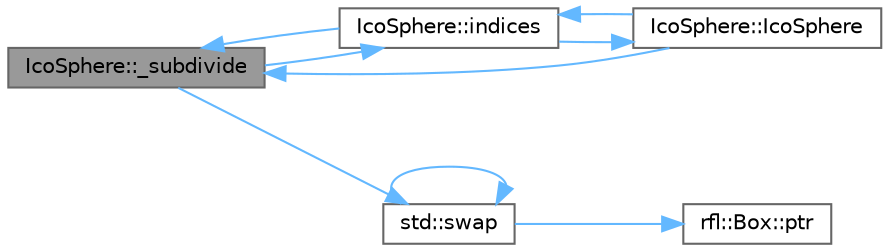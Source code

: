 digraph "IcoSphere::_subdivide"
{
 // LATEX_PDF_SIZE
  bgcolor="transparent";
  edge [fontname=Helvetica,fontsize=10,labelfontname=Helvetica,labelfontsize=10];
  node [fontname=Helvetica,fontsize=10,shape=box,height=0.2,width=0.4];
  rankdir="LR";
  Node1 [id="Node000001",label="IcoSphere::_subdivide",height=0.2,width=0.4,color="gray40", fillcolor="grey60", style="filled", fontcolor="black",tooltip=" "];
  Node1 -> Node2 [id="edge9_Node000001_Node000002",color="steelblue1",style="solid",tooltip=" "];
  Node2 [id="Node000002",label="IcoSphere::indices",height=0.2,width=0.4,color="grey40", fillcolor="white", style="filled",URL="$class_ico_sphere.html#aafcbb05c197d252eca0209d93d503fff",tooltip=" "];
  Node2 -> Node1 [id="edge10_Node000002_Node000001",color="steelblue1",style="solid",tooltip=" "];
  Node2 -> Node3 [id="edge11_Node000002_Node000003",color="steelblue1",style="solid",tooltip=" "];
  Node3 [id="Node000003",label="IcoSphere::IcoSphere",height=0.2,width=0.4,color="grey40", fillcolor="white", style="filled",URL="$class_ico_sphere.html#a9448496c610787615714f1859222552a",tooltip=" "];
  Node3 -> Node1 [id="edge12_Node000003_Node000001",color="steelblue1",style="solid",tooltip=" "];
  Node3 -> Node2 [id="edge13_Node000003_Node000002",color="steelblue1",style="solid",tooltip=" "];
  Node1 -> Node4 [id="edge14_Node000001_Node000004",color="steelblue1",style="solid",tooltip=" "];
  Node4 [id="Node000004",label="std::swap",height=0.2,width=0.4,color="grey40", fillcolor="white", style="filled",URL="$namespacestd.html#a3acbe51b6415e9284430194bf04944e1",tooltip=" "];
  Node4 -> Node5 [id="edge15_Node000004_Node000005",color="steelblue1",style="solid",tooltip=" "];
  Node5 [id="Node000005",label="rfl::Box::ptr",height=0.2,width=0.4,color="grey40", fillcolor="white", style="filled",URL="$classrfl_1_1_box.html#a2edf048a6e6bea174db329e6ce7cf3df",tooltip="Returns the underlying unique_ptr"];
  Node4 -> Node4 [id="edge16_Node000004_Node000004",color="steelblue1",style="solid",tooltip=" "];
}
